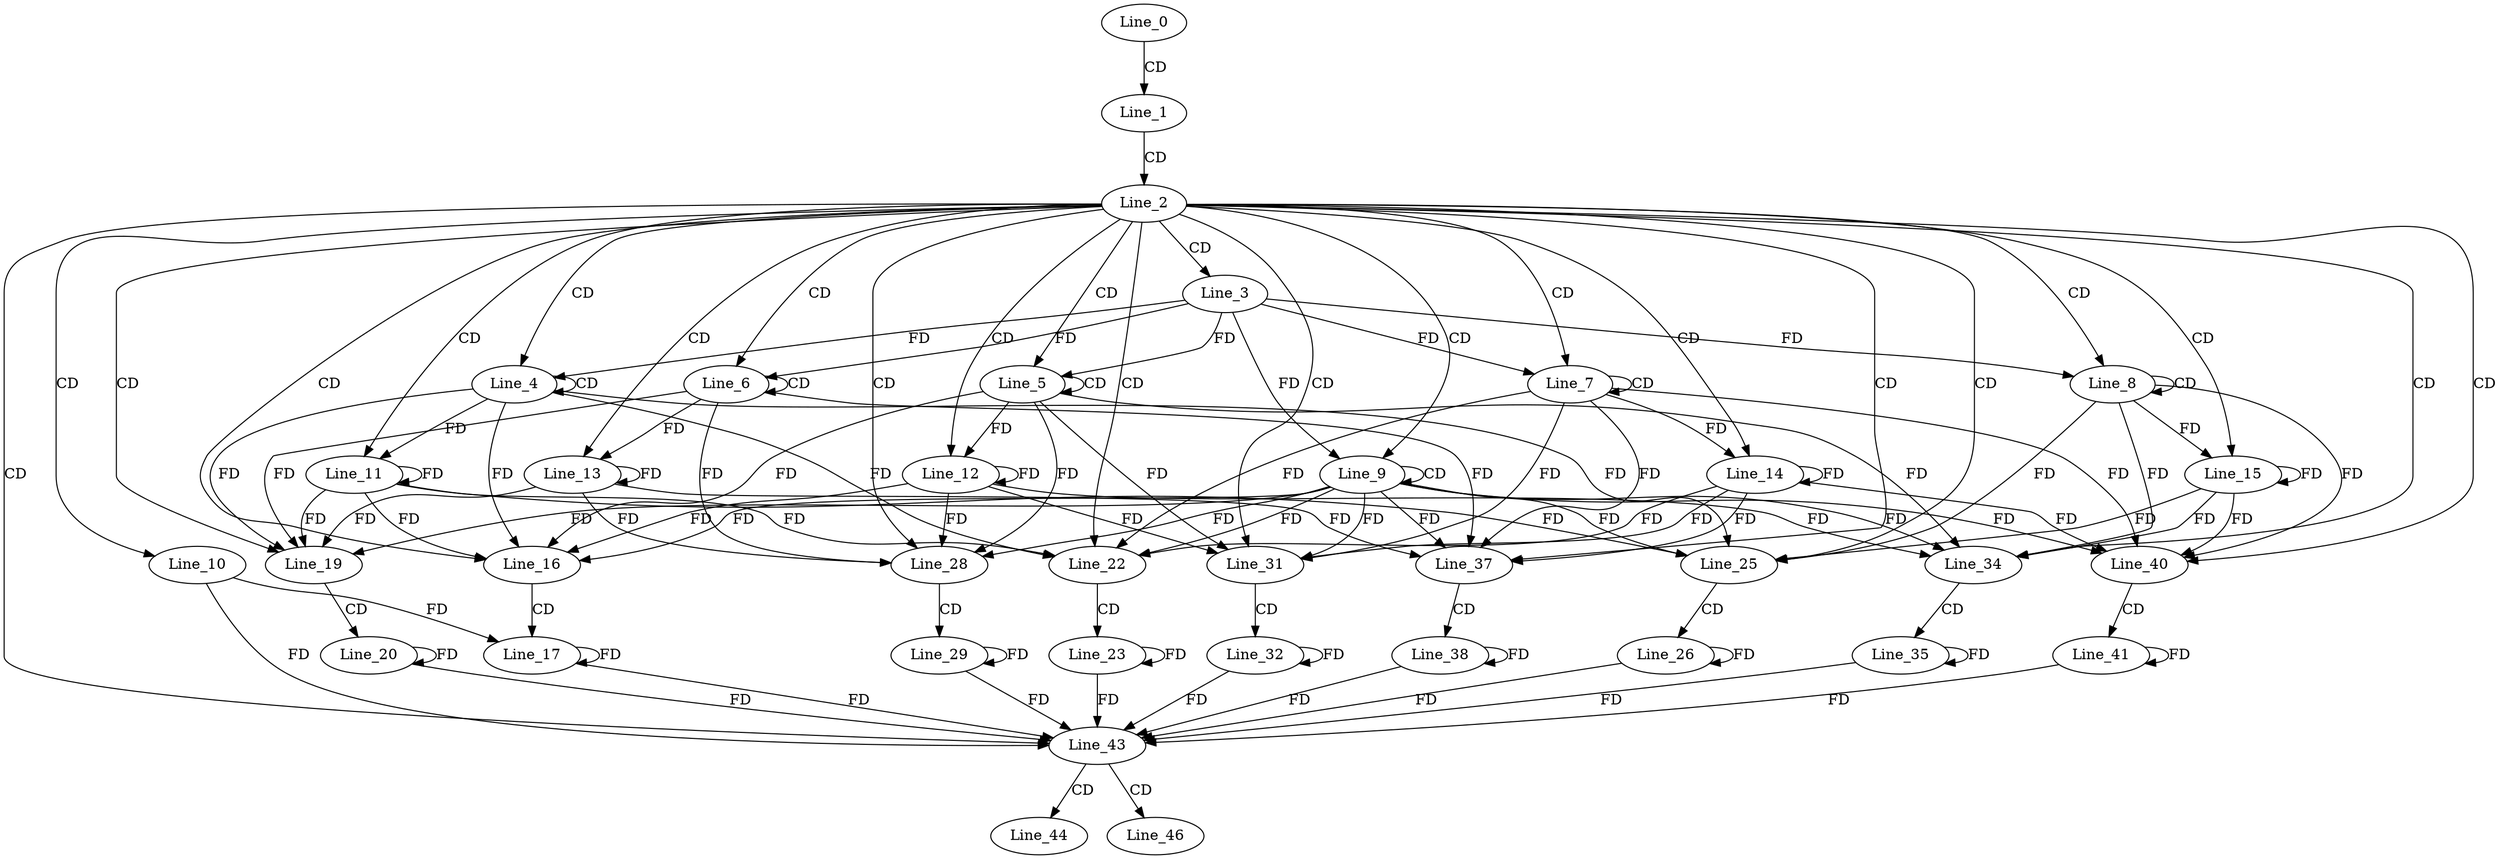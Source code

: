 digraph G {
  Line_0;
  Line_1;
  Line_2;
  Line_3;
  Line_4;
  Line_4;
  Line_5;
  Line_5;
  Line_6;
  Line_6;
  Line_7;
  Line_7;
  Line_8;
  Line_8;
  Line_9;
  Line_9;
  Line_10;
  Line_11;
  Line_11;
  Line_12;
  Line_12;
  Line_13;
  Line_13;
  Line_14;
  Line_14;
  Line_15;
  Line_15;
  Line_16;
  Line_16;
  Line_16;
  Line_17;
  Line_19;
  Line_19;
  Line_19;
  Line_20;
  Line_22;
  Line_22;
  Line_22;
  Line_23;
  Line_25;
  Line_25;
  Line_25;
  Line_26;
  Line_28;
  Line_28;
  Line_28;
  Line_29;
  Line_31;
  Line_31;
  Line_31;
  Line_32;
  Line_34;
  Line_34;
  Line_34;
  Line_35;
  Line_37;
  Line_37;
  Line_37;
  Line_38;
  Line_40;
  Line_40;
  Line_40;
  Line_41;
  Line_43;
  Line_44;
  Line_46;
  Line_0 -> Line_1 [ label="CD" ];
  Line_1 -> Line_2 [ label="CD" ];
  Line_2 -> Line_3 [ label="CD" ];
  Line_2 -> Line_4 [ label="CD" ];
  Line_4 -> Line_4 [ label="CD" ];
  Line_3 -> Line_4 [ label="FD" ];
  Line_2 -> Line_5 [ label="CD" ];
  Line_5 -> Line_5 [ label="CD" ];
  Line_3 -> Line_5 [ label="FD" ];
  Line_2 -> Line_6 [ label="CD" ];
  Line_6 -> Line_6 [ label="CD" ];
  Line_3 -> Line_6 [ label="FD" ];
  Line_2 -> Line_7 [ label="CD" ];
  Line_7 -> Line_7 [ label="CD" ];
  Line_3 -> Line_7 [ label="FD" ];
  Line_2 -> Line_8 [ label="CD" ];
  Line_8 -> Line_8 [ label="CD" ];
  Line_3 -> Line_8 [ label="FD" ];
  Line_2 -> Line_9 [ label="CD" ];
  Line_9 -> Line_9 [ label="CD" ];
  Line_3 -> Line_9 [ label="FD" ];
  Line_2 -> Line_10 [ label="CD" ];
  Line_2 -> Line_11 [ label="CD" ];
  Line_4 -> Line_11 [ label="FD" ];
  Line_11 -> Line_11 [ label="FD" ];
  Line_2 -> Line_12 [ label="CD" ];
  Line_5 -> Line_12 [ label="FD" ];
  Line_12 -> Line_12 [ label="FD" ];
  Line_2 -> Line_13 [ label="CD" ];
  Line_6 -> Line_13 [ label="FD" ];
  Line_13 -> Line_13 [ label="FD" ];
  Line_2 -> Line_14 [ label="CD" ];
  Line_7 -> Line_14 [ label="FD" ];
  Line_14 -> Line_14 [ label="FD" ];
  Line_2 -> Line_15 [ label="CD" ];
  Line_8 -> Line_15 [ label="FD" ];
  Line_15 -> Line_15 [ label="FD" ];
  Line_2 -> Line_16 [ label="CD" ];
  Line_9 -> Line_16 [ label="FD" ];
  Line_4 -> Line_16 [ label="FD" ];
  Line_11 -> Line_16 [ label="FD" ];
  Line_5 -> Line_16 [ label="FD" ];
  Line_12 -> Line_16 [ label="FD" ];
  Line_16 -> Line_17 [ label="CD" ];
  Line_10 -> Line_17 [ label="FD" ];
  Line_17 -> Line_17 [ label="FD" ];
  Line_2 -> Line_19 [ label="CD" ];
  Line_9 -> Line_19 [ label="FD" ];
  Line_4 -> Line_19 [ label="FD" ];
  Line_11 -> Line_19 [ label="FD" ];
  Line_6 -> Line_19 [ label="FD" ];
  Line_13 -> Line_19 [ label="FD" ];
  Line_19 -> Line_20 [ label="CD" ];
  Line_20 -> Line_20 [ label="FD" ];
  Line_2 -> Line_22 [ label="CD" ];
  Line_9 -> Line_22 [ label="FD" ];
  Line_4 -> Line_22 [ label="FD" ];
  Line_11 -> Line_22 [ label="FD" ];
  Line_7 -> Line_22 [ label="FD" ];
  Line_14 -> Line_22 [ label="FD" ];
  Line_22 -> Line_23 [ label="CD" ];
  Line_23 -> Line_23 [ label="FD" ];
  Line_2 -> Line_25 [ label="CD" ];
  Line_9 -> Line_25 [ label="FD" ];
  Line_4 -> Line_25 [ label="FD" ];
  Line_11 -> Line_25 [ label="FD" ];
  Line_8 -> Line_25 [ label="FD" ];
  Line_15 -> Line_25 [ label="FD" ];
  Line_25 -> Line_26 [ label="CD" ];
  Line_26 -> Line_26 [ label="FD" ];
  Line_2 -> Line_28 [ label="CD" ];
  Line_9 -> Line_28 [ label="FD" ];
  Line_5 -> Line_28 [ label="FD" ];
  Line_12 -> Line_28 [ label="FD" ];
  Line_6 -> Line_28 [ label="FD" ];
  Line_13 -> Line_28 [ label="FD" ];
  Line_28 -> Line_29 [ label="CD" ];
  Line_29 -> Line_29 [ label="FD" ];
  Line_2 -> Line_31 [ label="CD" ];
  Line_9 -> Line_31 [ label="FD" ];
  Line_5 -> Line_31 [ label="FD" ];
  Line_12 -> Line_31 [ label="FD" ];
  Line_7 -> Line_31 [ label="FD" ];
  Line_14 -> Line_31 [ label="FD" ];
  Line_31 -> Line_32 [ label="CD" ];
  Line_32 -> Line_32 [ label="FD" ];
  Line_2 -> Line_34 [ label="CD" ];
  Line_9 -> Line_34 [ label="FD" ];
  Line_5 -> Line_34 [ label="FD" ];
  Line_12 -> Line_34 [ label="FD" ];
  Line_8 -> Line_34 [ label="FD" ];
  Line_15 -> Line_34 [ label="FD" ];
  Line_34 -> Line_35 [ label="CD" ];
  Line_35 -> Line_35 [ label="FD" ];
  Line_2 -> Line_37 [ label="CD" ];
  Line_9 -> Line_37 [ label="FD" ];
  Line_6 -> Line_37 [ label="FD" ];
  Line_13 -> Line_37 [ label="FD" ];
  Line_7 -> Line_37 [ label="FD" ];
  Line_14 -> Line_37 [ label="FD" ];
  Line_37 -> Line_38 [ label="CD" ];
  Line_38 -> Line_38 [ label="FD" ];
  Line_2 -> Line_40 [ label="CD" ];
  Line_9 -> Line_40 [ label="FD" ];
  Line_7 -> Line_40 [ label="FD" ];
  Line_14 -> Line_40 [ label="FD" ];
  Line_8 -> Line_40 [ label="FD" ];
  Line_15 -> Line_40 [ label="FD" ];
  Line_40 -> Line_41 [ label="CD" ];
  Line_41 -> Line_41 [ label="FD" ];
  Line_2 -> Line_43 [ label="CD" ];
  Line_10 -> Line_43 [ label="FD" ];
  Line_17 -> Line_43 [ label="FD" ];
  Line_20 -> Line_43 [ label="FD" ];
  Line_23 -> Line_43 [ label="FD" ];
  Line_26 -> Line_43 [ label="FD" ];
  Line_29 -> Line_43 [ label="FD" ];
  Line_32 -> Line_43 [ label="FD" ];
  Line_35 -> Line_43 [ label="FD" ];
  Line_38 -> Line_43 [ label="FD" ];
  Line_41 -> Line_43 [ label="FD" ];
  Line_43 -> Line_44 [ label="CD" ];
  Line_43 -> Line_46 [ label="CD" ];
}
